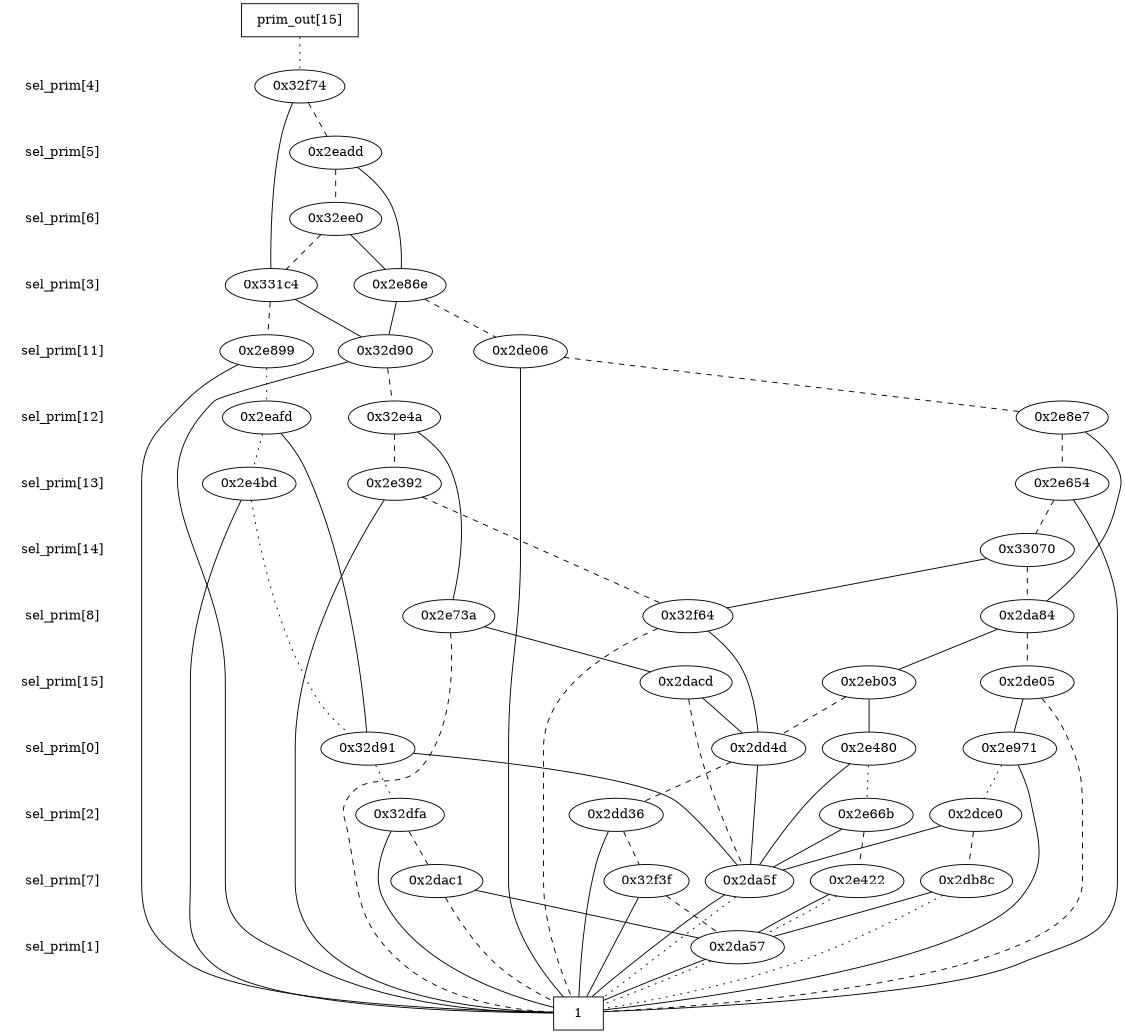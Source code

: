 digraph "DD" {
size = "7.5,10"
center = true;
edge [dir = none];
{ node [shape = plaintext];
  edge [style = invis];
  "CONST NODES" [style = invis];
" sel_prim[4] " -> " sel_prim[5] " -> " sel_prim[6] " -> " sel_prim[3] " -> " sel_prim[11] " -> " sel_prim[12] " -> " sel_prim[13] " -> " sel_prim[14] " -> " sel_prim[8] " -> " sel_prim[15] " -> " sel_prim[0] " -> " sel_prim[2] " -> " sel_prim[7] " -> " sel_prim[1] " -> "CONST NODES"; 
}
{ rank = same; node [shape = box]; edge [style = invis];
"  prim_out[15]  "; }
{ rank = same; " sel_prim[4] ";
"0x32f74";
}
{ rank = same; " sel_prim[5] ";
"0x2eadd";
}
{ rank = same; " sel_prim[6] ";
"0x32ee0";
}
{ rank = same; " sel_prim[3] ";
"0x331c4";
"0x2e86e";
}
{ rank = same; " sel_prim[11] ";
"0x32d90";
"0x2de06";
"0x2e899";
}
{ rank = same; " sel_prim[12] ";
"0x2eafd";
"0x2e8e7";
"0x32e4a";
}
{ rank = same; " sel_prim[13] ";
"0x2e4bd";
"0x2e392";
"0x2e654";
}
{ rank = same; " sel_prim[14] ";
"0x33070";
}
{ rank = same; " sel_prim[8] ";
"0x2da84";
"0x32f64";
"0x2e73a";
}
{ rank = same; " sel_prim[15] ";
"0x2de05";
"0x2dacd";
"0x2eb03";
}
{ rank = same; " sel_prim[0] ";
"0x2e480";
"0x32d91";
"0x2e971";
"0x2dd4d";
}
{ rank = same; " sel_prim[2] ";
"0x2dd36";
"0x2dce0";
"0x32dfa";
"0x2e66b";
}
{ rank = same; " sel_prim[7] ";
"0x2db8c";
"0x2dac1";
"0x2e422";
"0x2da5f";
"0x32f3f";
}
{ rank = same; " sel_prim[1] ";
"0x2da57";
}
{ rank = same; "CONST NODES";
{ node [shape = box]; "0x2da52";
}
}
"  prim_out[15]  " -> "0x32f74" [style = dotted];
"0x32f74" -> "0x331c4";
"0x32f74" -> "0x2eadd" [style = dashed];
"0x2eadd" -> "0x2e86e";
"0x2eadd" -> "0x32ee0" [style = dashed];
"0x32ee0" -> "0x2e86e";
"0x32ee0" -> "0x331c4" [style = dashed];
"0x331c4" -> "0x32d90";
"0x331c4" -> "0x2e899" [style = dashed];
"0x2e86e" -> "0x32d90";
"0x2e86e" -> "0x2de06" [style = dashed];
"0x32d90" -> "0x2da52";
"0x32d90" -> "0x32e4a" [style = dashed];
"0x2de06" -> "0x2da52";
"0x2de06" -> "0x2e8e7" [style = dashed];
"0x2e899" -> "0x2da52";
"0x2e899" -> "0x2eafd" [style = dotted];
"0x2eafd" -> "0x32d91";
"0x2eafd" -> "0x2e4bd" [style = dotted];
"0x2e8e7" -> "0x2da84";
"0x2e8e7" -> "0x2e654" [style = dashed];
"0x32e4a" -> "0x2e73a";
"0x32e4a" -> "0x2e392" [style = dashed];
"0x2e4bd" -> "0x2da52";
"0x2e4bd" -> "0x32d91" [style = dotted];
"0x2e392" -> "0x2da52";
"0x2e392" -> "0x32f64" [style = dashed];
"0x2e654" -> "0x2da52";
"0x2e654" -> "0x33070" [style = dashed];
"0x33070" -> "0x32f64";
"0x33070" -> "0x2da84" [style = dashed];
"0x2da84" -> "0x2eb03";
"0x2da84" -> "0x2de05" [style = dashed];
"0x32f64" -> "0x2dd4d";
"0x32f64" -> "0x2da52" [style = dashed];
"0x2e73a" -> "0x2dacd";
"0x2e73a" -> "0x2da52" [style = dashed];
"0x2de05" -> "0x2e971";
"0x2de05" -> "0x2da52" [style = dashed];
"0x2dacd" -> "0x2dd4d";
"0x2dacd" -> "0x2da5f" [style = dashed];
"0x2eb03" -> "0x2e480";
"0x2eb03" -> "0x2dd4d" [style = dashed];
"0x2e480" -> "0x2da5f";
"0x2e480" -> "0x2e66b" [style = dotted];
"0x32d91" -> "0x2da5f";
"0x32d91" -> "0x32dfa" [style = dotted];
"0x2e971" -> "0x2da52";
"0x2e971" -> "0x2dce0" [style = dotted];
"0x2dd4d" -> "0x2da5f";
"0x2dd4d" -> "0x2dd36" [style = dashed];
"0x2dd36" -> "0x2da52";
"0x2dd36" -> "0x32f3f" [style = dashed];
"0x2dce0" -> "0x2da5f";
"0x2dce0" -> "0x2db8c" [style = dashed];
"0x32dfa" -> "0x2da52";
"0x32dfa" -> "0x2dac1" [style = dashed];
"0x2e66b" -> "0x2da5f";
"0x2e66b" -> "0x2e422" [style = dashed];
"0x2db8c" -> "0x2da57";
"0x2db8c" -> "0x2da52" [style = dotted];
"0x2dac1" -> "0x2da57";
"0x2dac1" -> "0x2da52" [style = dashed];
"0x2e422" -> "0x2da57";
"0x2e422" -> "0x2da57" [style = dotted];
"0x2da5f" -> "0x2da52";
"0x2da5f" -> "0x2da52" [style = dotted];
"0x32f3f" -> "0x2da52";
"0x32f3f" -> "0x2da57" [style = dashed];
"0x2da57" -> "0x2da52";
"0x2da57" -> "0x2da52" [style = dotted];
"0x2da52" [label = "1"];
}
